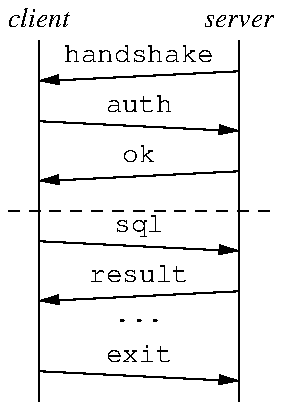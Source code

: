 .PS
#######################
bw=.4; bh=.2; mv_dist=.3
#######################

A: line from (0,0) to (0, -1.8)
B: line from (1,0) to (1, -1.8)
box "\fIclient" wid bw ht bh at A.n + (0, .1)  invisible
box "server" wid bw ht bh at B.n + (0, .1) invisible

HS: line from B.n + (0, -.15) to A.n + (0, -.20) ->
box "\fChandshake" wid bw ht bh at HS.c + (0, 0.1)  invisible

AUTH: line from HS.w + (0., -.2) to HS.e + (0, -.3) ->
box "auth" wid bw ht bh at AUTH.c + (0, 0.1)  invisible

LOGIN_RESP: line from AUTH.e + (0, -.2) to AUTH.w + (0, -.3) ->
box "ok" wid bw ht bh at LOGIN_RESP.c + (0, 0.1)  invisible

DL:line from LOGIN_RESP.w + (-.15, -.15) to LOGIN_RESP.e + (.15, -.20) dashed

CMD: line from DL.w + (.15, -.15) to DL.e + (-.15, -.20) ->
box "sql" wid bw ht bh at CMD.c + (0, 0.1)  invisible

RESP: line from CMD.e + (0, -.2) to CMD.w + (0, -.3) ->
box "result" wid bw ht bh at RESP.c + (0, 0.1)  invisible

box "..." at RESP.c + (0, -.1) invisible

EXIT: line from RESP.w + (0, -.35) to RESP.e + (0, -.45) ->
box "exit" wid bw ht bh at EXIT.c + (0, 0.1)  invisible
.PE
